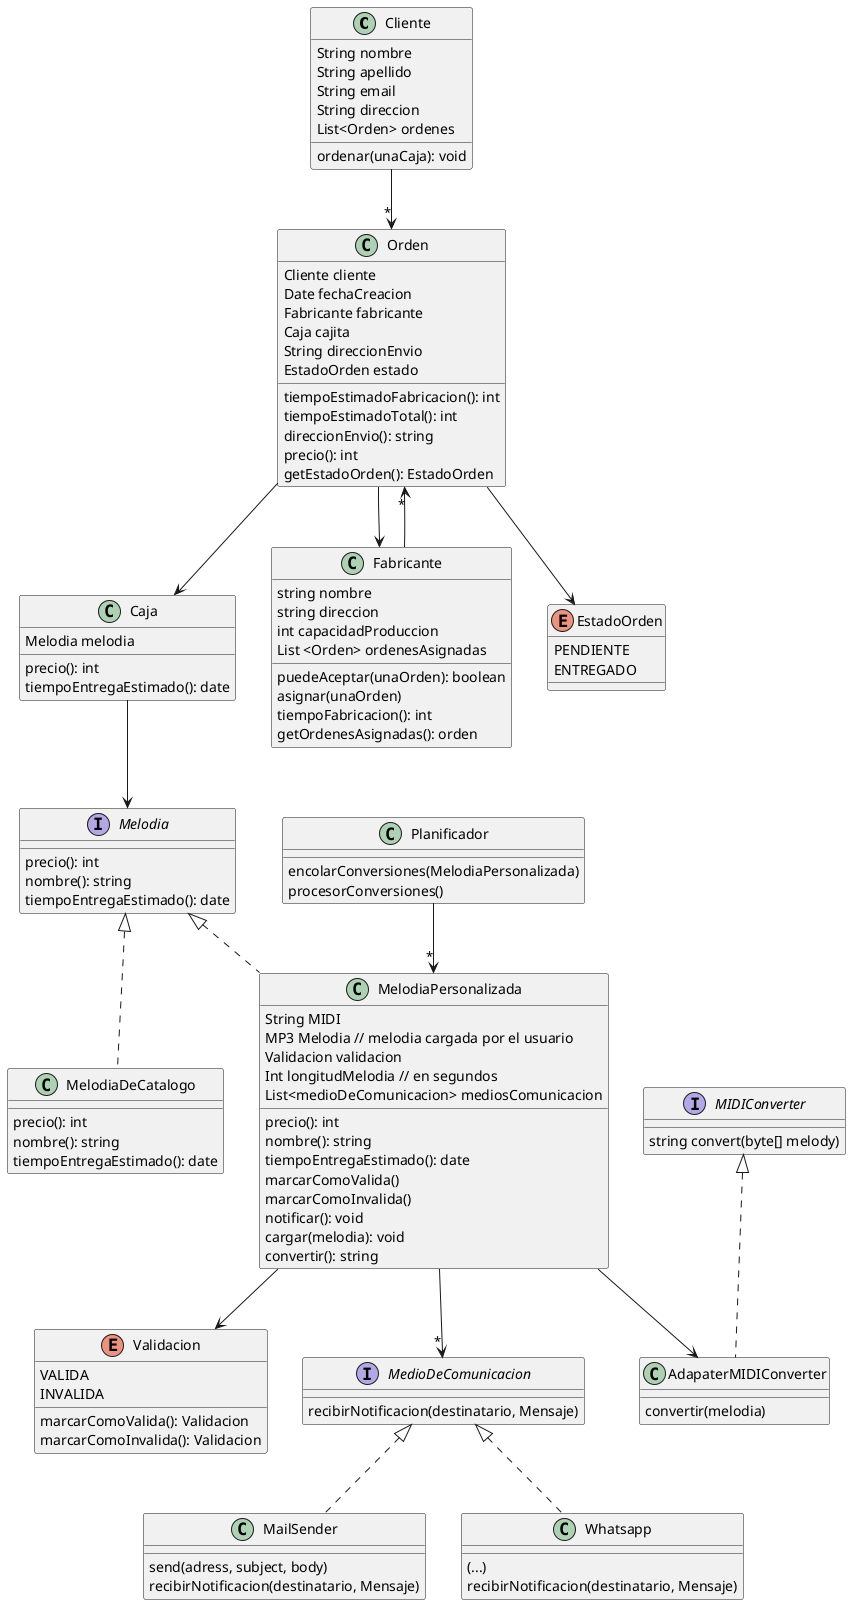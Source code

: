 @startuml
'https://plantuml.com/class-diagram

class Cliente{
    String nombre
    String apellido
    String email
    String direccion
    List<Orden> ordenes
    ordenar(unaCaja): void
}

Cliente -->"*" Orden

class Orden{
    Cliente cliente
    Date fechaCreacion
    Fabricante fabricante
    Caja cajita
    String direccionEnvio
    EstadoOrden estado
    tiempoEstimadoFabricacion(): int
    tiempoEstimadoTotal(): int
    direccionEnvio(): string
    precio(): int
    getEstadoOrden(): EstadoOrden
}
Orden --> Caja
Orden --> Fabricante
Orden --> EstadoOrden

enum EstadoOrden{
    PENDIENTE
    ENTREGADO
}


class Caja{
    Melodia melodia
    precio(): int
    tiempoEntregaEstimado(): date
}

Caja --> Melodia


interface Melodia{
    precio(): int
    nombre(): string
    tiempoEntregaEstimado(): date
}

class MelodiaDeCatalogo implements Melodia{
    precio(): int
    nombre(): string
    tiempoEntregaEstimado(): date
}

class MelodiaPersonalizada implements Melodia{
    String MIDI
    MP3 Melodia // melodia cargada por el usuario
    Validacion validacion
    Int longitudMelodia // en segundos
    List<medioDeComunicacion> mediosComunicacion
    precio(): int
    nombre(): string
    tiempoEntregaEstimado(): date
    marcarComoValida()
    marcarComoInvalida()
    notificar(): void
    cargar(melodia): void
    convertir(): string
}

MelodiaPersonalizada --> Validacion

'enum con compartamiento
enum Validacion{
    VALIDA
    INVALIDA
    marcarComoValida(): Validacion
    marcarComoInvalida(): Validacion
}

interface MIDIConverter{
string convert(byte[] melody)
}

class AdapaterMIDIConverter implements MIDIConverter{
    convertir(melodia)
}

MelodiaPersonalizada --> AdapaterMIDIConverter
MelodiaPersonalizada -->"*" MedioDeComunicacion

class Planificador{
    encolarConversiones(MelodiaPersonalizada)
    procesorConversiones()
}

Planificador -->"*" MelodiaPersonalizada

interface MedioDeComunicacion{
    recibirNotificacion(destinatario, Mensaje)
}

class MailSender implements MedioDeComunicacion{
    send(adress, subject, body)
    recibirNotificacion(destinatario, Mensaje)
}

class Whatsapp implements MedioDeComunicacion{
    (...)
    recibirNotificacion(destinatario, Mensaje)
}

Fabricante -->"*" Orden

class Fabricante{
    string nombre
    string direccion
    int capacidadProduccion
    List <Orden> ordenesAsignadas
    puedeAceptar(unaOrden): boolean
    asignar(unaOrden)
    tiempoFabricacion(): int
    getOrdenesAsignadas(): orden
}

@enduml